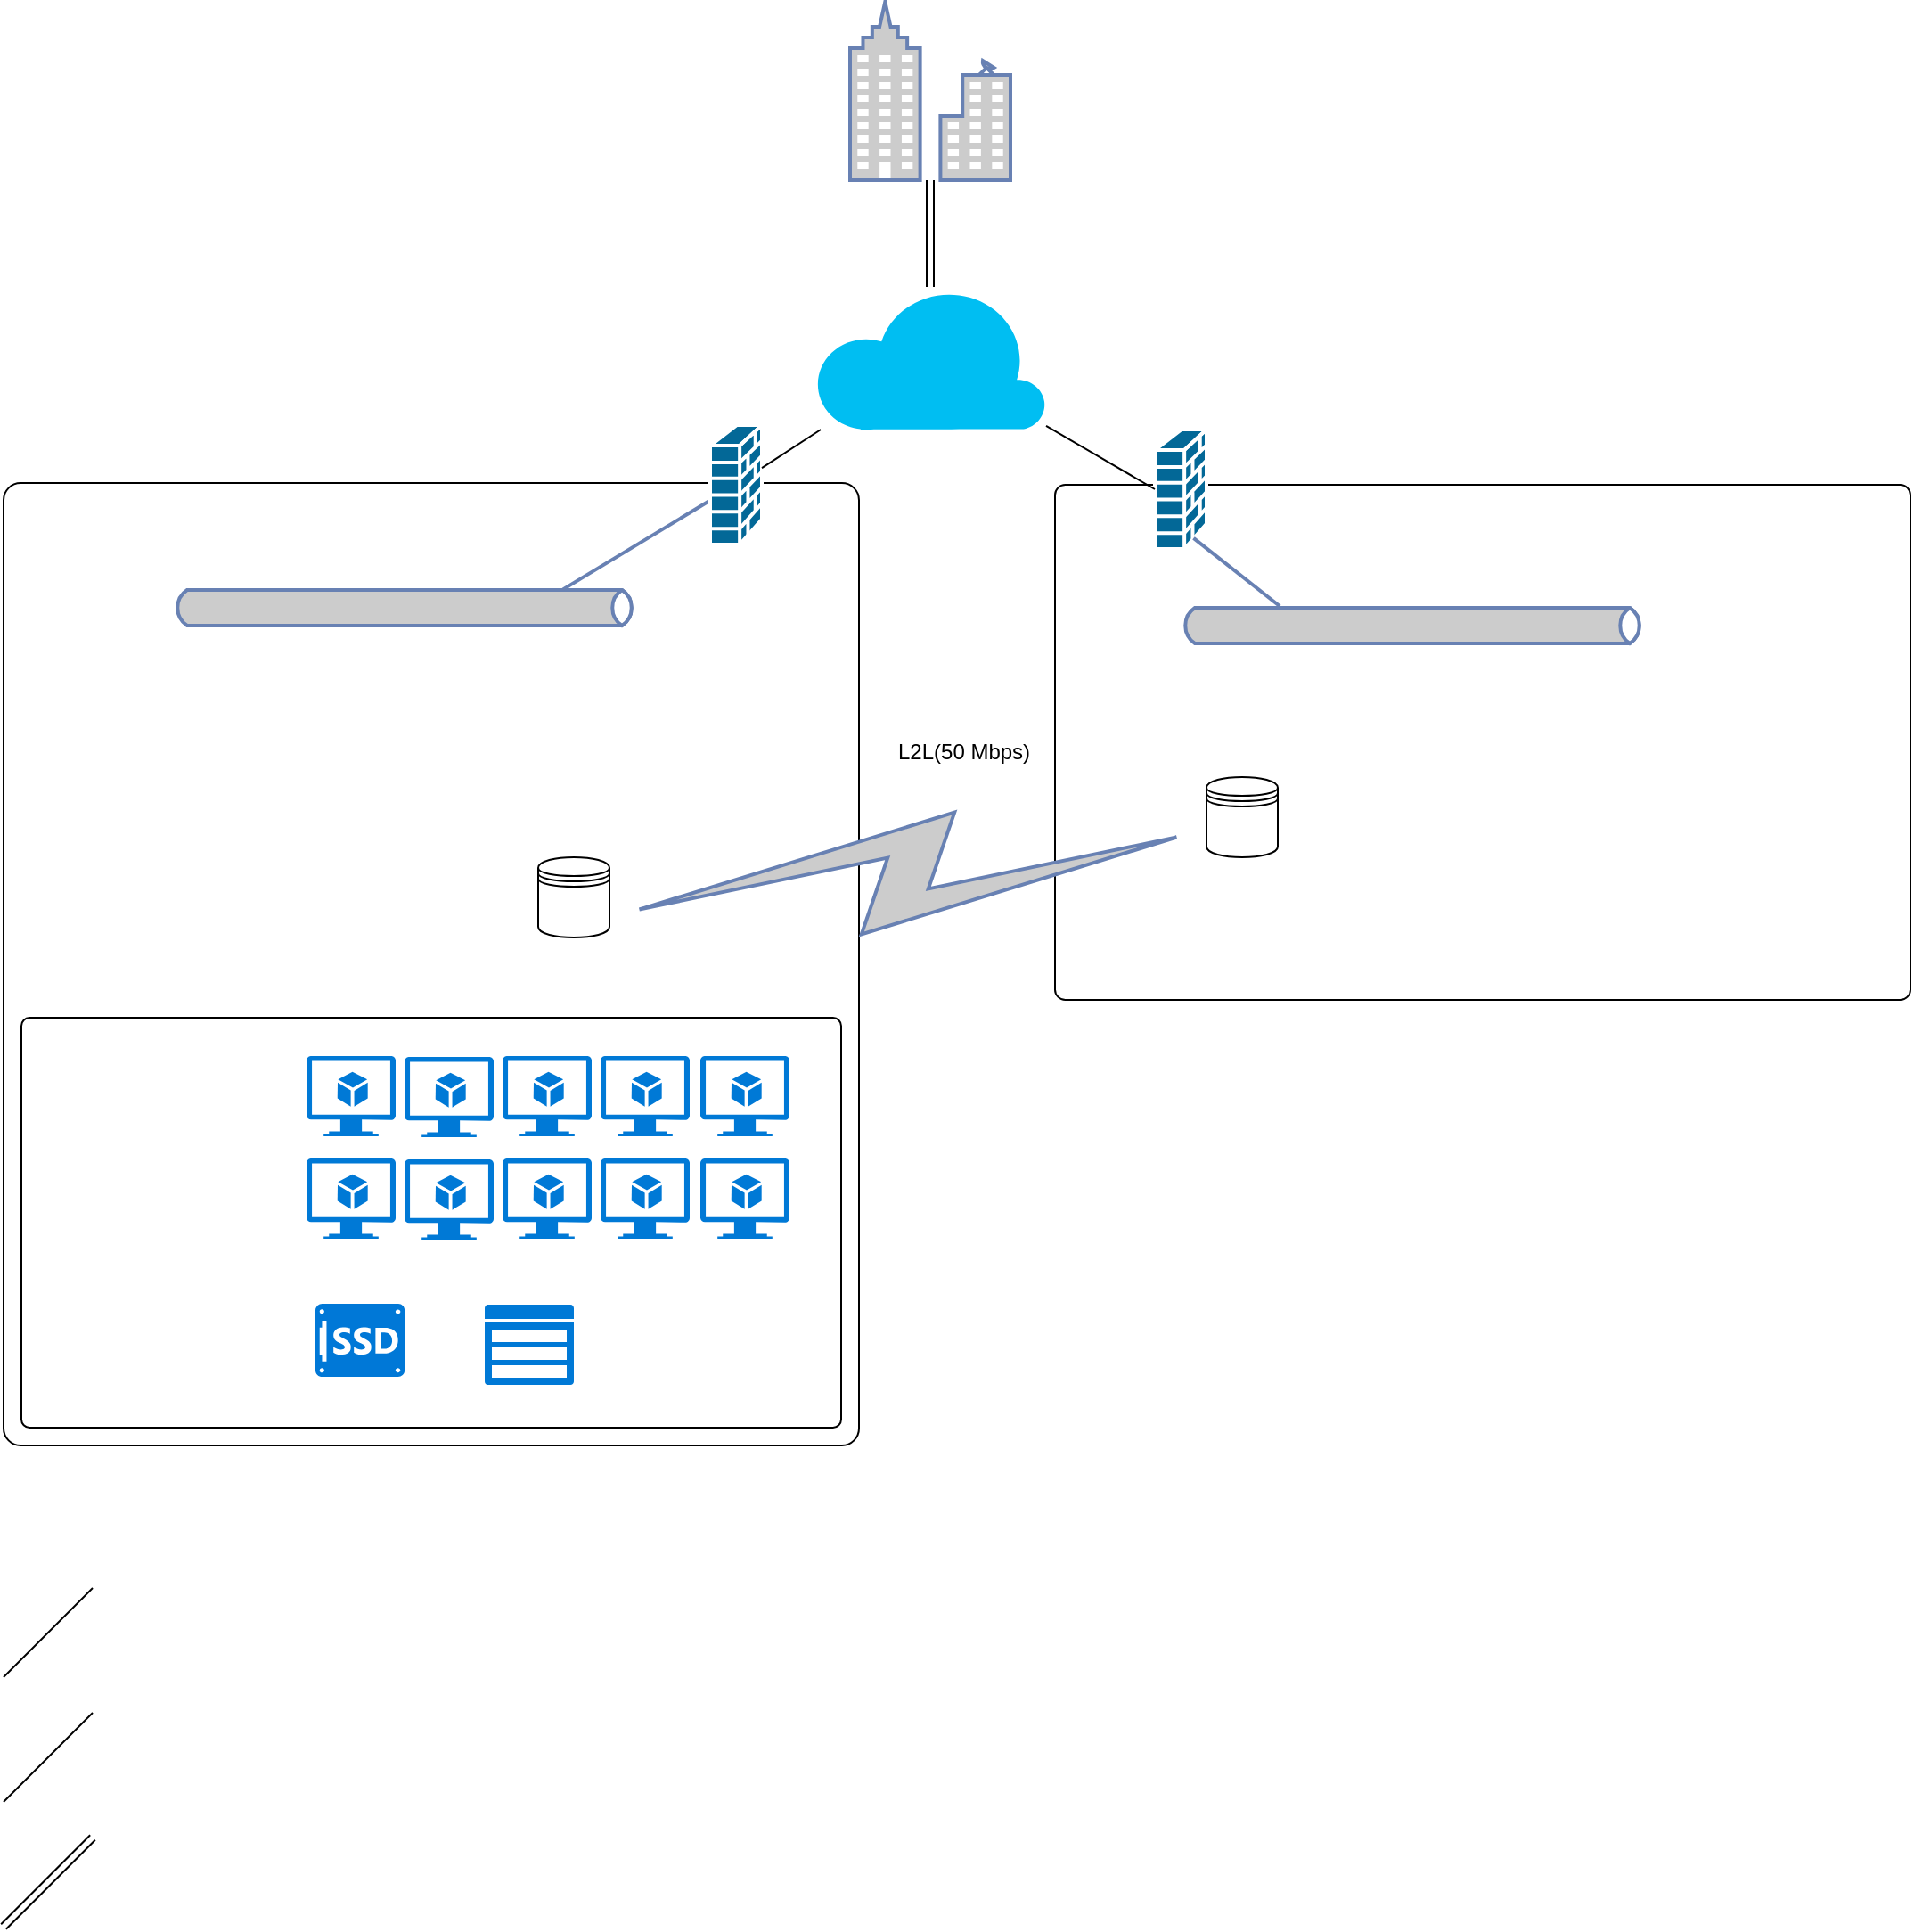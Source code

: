 <mxfile pages="1" version="11.2.4" type="github"><diagram id="WI9T0HZ2pTsCkuznbFz-" name="MOGIANA"><mxGraphModel dx="1202" dy="787" grid="1" gridSize="10" guides="1" tooltips="1" connect="1" arrows="1" fold="1" page="1" pageScale="1" pageWidth="1169" pageHeight="827" math="0" shadow="0"><root><mxCell id="0"/><mxCell id="1" parent="0"/><mxCell id="bstbNdY6UGY1_CyeWHY6-1" value="" style="verticalLabelPosition=bottom;html=1;verticalAlign=top;align=center;strokeColor=none;fillColor=#00BEF2;shape=mxgraph.azure.cloud;" vertex="1" parent="1"><mxGeometry x="505" y="170" width="130" height="80" as="geometry"/></mxCell><mxCell id="bstbNdY6UGY1_CyeWHY6-5" value="" style="rounded=1;whiteSpace=wrap;html=1;arcSize=2;" vertex="1" parent="1"><mxGeometry x="640" y="281" width="480" height="289" as="geometry"/></mxCell><mxCell id="bstbNdY6UGY1_CyeWHY6-6" value="" style="rounded=1;whiteSpace=wrap;html=1;arcSize=2;" vertex="1" parent="1"><mxGeometry x="50" y="280" width="480" height="540" as="geometry"/></mxCell><mxCell id="bstbNdY6UGY1_CyeWHY6-11" value="" style="rounded=1;whiteSpace=wrap;html=1;arcSize=2;" vertex="1" parent="1"><mxGeometry x="60" y="580" width="460" height="230" as="geometry"/></mxCell><mxCell id="bstbNdY6UGY1_CyeWHY6-13" value="" style="shape=datastore;whiteSpace=wrap;html=1;" vertex="1" parent="1"><mxGeometry x="350" y="490" width="40" height="45" as="geometry"/></mxCell><mxCell id="bstbNdY6UGY1_CyeWHY6-15" value="" style="shape=datastore;whiteSpace=wrap;html=1;" vertex="1" parent="1"><mxGeometry x="725" y="445" width="40" height="45" as="geometry"/></mxCell><mxCell id="bstbNdY6UGY1_CyeWHY6-18" value="" style="fontColor=#0066CC;verticalAlign=top;verticalLabelPosition=bottom;labelPosition=center;align=center;html=1;outlineConnect=0;fillColor=#CCCCCC;strokeColor=#6881B3;gradientColor=none;gradientDirection=north;strokeWidth=2;shape=mxgraph.networks.business_center;" vertex="1" parent="1"><mxGeometry x="525" y="10" width="90" height="100" as="geometry"/></mxCell><mxCell id="bstbNdY6UGY1_CyeWHY6-22" value="" style="html=1;outlineConnect=0;fillColor=#CCCCCC;strokeColor=#6881B3;gradientColor=none;gradientDirection=north;strokeWidth=2;shape=mxgraph.networks.comm_link_edge;html=1;entryX=1;entryY=0.7;entryDx=0;entryDy=0;exitX=0;exitY=0.7;exitDx=0;exitDy=0;" edge="1" parent="1" source="bstbNdY6UGY1_CyeWHY6-15" target="bstbNdY6UGY1_CyeWHY6-13"><mxGeometry width="100" height="100" relative="1" as="geometry"><mxPoint x="50" y="940" as="sourcePoint"/><mxPoint x="150" y="840" as="targetPoint"/><Array as="points"><mxPoint x="380" y="860"/></Array></mxGeometry></mxCell><mxCell id="bstbNdY6UGY1_CyeWHY6-23" value="" style="html=1;fillColor=#CCCCCC;strokeColor=#6881B3;gradientColor=none;gradientDirection=north;strokeWidth=2;shape=mxgraph.networks.bus;gradientColor=none;gradientDirection=north;fontColor=#ffffff;perimeter=backbonePerimeter;backboneSize=20;" vertex="1" parent="1"><mxGeometry x="145" y="340" width="260" height="20" as="geometry"/></mxCell><mxCell id="bstbNdY6UGY1_CyeWHY6-31" value="" style="strokeColor=#6881B3;edgeStyle=none;rounded=0;endArrow=none;html=1;strokeWidth=2;exitX=0.842;exitY=-0.015;exitDx=0;exitDy=0;exitPerimeter=0;" edge="1" target="bstbNdY6UGY1_CyeWHY6-33" parent="1" source="bstbNdY6UGY1_CyeWHY6-23"><mxGeometry relative="1" as="geometry"><mxPoint x="290" y="405" as="sourcePoint"/></mxGeometry></mxCell><mxCell id="bstbNdY6UGY1_CyeWHY6-33" value="" style="shape=mxgraph.cisco.security.firewall;html=1;pointerEvents=1;dashed=0;fillColor=#036897;strokeColor=#ffffff;strokeWidth=2;verticalLabelPosition=bottom;verticalAlign=top;align=center;outlineConnect=0;" vertex="1" parent="1"><mxGeometry x="446.5" y="247.5" width="29" height="67" as="geometry"/></mxCell><mxCell id="bstbNdY6UGY1_CyeWHY6-34" value="" style="shape=mxgraph.cisco.security.firewall;html=1;pointerEvents=1;dashed=0;fillColor=#036897;strokeColor=#ffffff;strokeWidth=2;verticalLabelPosition=bottom;verticalAlign=top;align=center;outlineConnect=0;" vertex="1" parent="1"><mxGeometry x="696" y="250" width="29" height="67" as="geometry"/></mxCell><mxCell id="bstbNdY6UGY1_CyeWHY6-35" value="" style="html=1;fillColor=#CCCCCC;strokeColor=#6881B3;gradientColor=none;gradientDirection=north;strokeWidth=2;shape=mxgraph.networks.bus;gradientColor=none;gradientDirection=north;fontColor=#ffffff;perimeter=backbonePerimeter;backboneSize=20;" vertex="1" parent="1"><mxGeometry x="710.5" y="350" width="260" height="20" as="geometry"/></mxCell><mxCell id="bstbNdY6UGY1_CyeWHY6-38" value="" style="strokeColor=#6881B3;edgeStyle=none;rounded=0;endArrow=none;html=1;strokeWidth=2;exitX=0.214;exitY=-0.044;exitDx=0;exitDy=0;exitPerimeter=0;entryX=0.75;entryY=0.91;entryDx=0;entryDy=0;entryPerimeter=0;" edge="1" parent="1" source="bstbNdY6UGY1_CyeWHY6-35" target="bstbNdY6UGY1_CyeWHY6-34"><mxGeometry relative="1" as="geometry"><mxPoint x="300" y="415" as="sourcePoint"/><mxPoint x="300" y="368.647" as="targetPoint"/><Array as="points"/></mxGeometry></mxCell><mxCell id="bstbNdY6UGY1_CyeWHY6-52" value="L2L(50 Mbps)" style="text;html=1;" vertex="1" parent="1"><mxGeometry x="550" y="416.5" width="90" height="40" as="geometry"/></mxCell><mxCell id="bstbNdY6UGY1_CyeWHY6-58" value="" style="shadow=0;dashed=0;html=1;strokeColor=none;fillColor=#0079D6;labelPosition=center;verticalLabelPosition=bottom;verticalAlign=top;align=center;shape=mxgraph.azure.virtual_machine_feature;pointerEvents=1;" vertex="1" parent="1"><mxGeometry x="275" y="659.5" width="50" height="45" as="geometry"/></mxCell><mxCell id="bstbNdY6UGY1_CyeWHY6-59" value="" style="shadow=0;dashed=0;html=1;strokeColor=none;fillColor=#0079D6;labelPosition=center;verticalLabelPosition=bottom;verticalAlign=top;align=center;shape=mxgraph.azure.virtual_machine_feature;pointerEvents=1;" vertex="1" parent="1"><mxGeometry x="275" y="602" width="50" height="45" as="geometry"/></mxCell><mxCell id="bstbNdY6UGY1_CyeWHY6-60" value="" style="shadow=0;dashed=0;html=1;strokeColor=none;fillColor=#0079D6;labelPosition=center;verticalLabelPosition=bottom;verticalAlign=top;align=center;shape=mxgraph.azure.virtual_machine_feature;pointerEvents=1;" vertex="1" parent="1"><mxGeometry x="330" y="659" width="50" height="45" as="geometry"/></mxCell><mxCell id="bstbNdY6UGY1_CyeWHY6-61" value="" style="shadow=0;dashed=0;html=1;strokeColor=none;fillColor=#0079D6;labelPosition=center;verticalLabelPosition=bottom;verticalAlign=top;align=center;shape=mxgraph.azure.virtual_machine_feature;pointerEvents=1;" vertex="1" parent="1"><mxGeometry x="330" y="601.5" width="50" height="45" as="geometry"/></mxCell><mxCell id="bstbNdY6UGY1_CyeWHY6-62" value="" style="shadow=0;dashed=0;html=1;strokeColor=none;fillColor=#0079D6;labelPosition=center;verticalLabelPosition=bottom;verticalAlign=top;align=center;shape=mxgraph.azure.virtual_machine_feature;pointerEvents=1;" vertex="1" parent="1"><mxGeometry x="385" y="659" width="50" height="45" as="geometry"/></mxCell><mxCell id="bstbNdY6UGY1_CyeWHY6-63" value="" style="shadow=0;dashed=0;html=1;strokeColor=none;fillColor=#0079D6;labelPosition=center;verticalLabelPosition=bottom;verticalAlign=top;align=center;shape=mxgraph.azure.virtual_machine_feature;pointerEvents=1;" vertex="1" parent="1"><mxGeometry x="385" y="601.5" width="50" height="45" as="geometry"/></mxCell><mxCell id="bstbNdY6UGY1_CyeWHY6-64" value="" style="shadow=0;dashed=0;html=1;strokeColor=none;fillColor=#0079D6;labelPosition=center;verticalLabelPosition=bottom;verticalAlign=top;align=center;shape=mxgraph.azure.virtual_machine_feature;pointerEvents=1;" vertex="1" parent="1"><mxGeometry x="441" y="659" width="50" height="45" as="geometry"/></mxCell><mxCell id="bstbNdY6UGY1_CyeWHY6-65" value="" style="shadow=0;dashed=0;html=1;strokeColor=none;fillColor=#0079D6;labelPosition=center;verticalLabelPosition=bottom;verticalAlign=top;align=center;shape=mxgraph.azure.virtual_machine_feature;pointerEvents=1;" vertex="1" parent="1"><mxGeometry x="441" y="601.5" width="50" height="45" as="geometry"/></mxCell><mxCell id="bstbNdY6UGY1_CyeWHY6-70" value="" style="shadow=0;dashed=0;html=1;strokeColor=none;fillColor=#0079D6;labelPosition=center;verticalLabelPosition=bottom;verticalAlign=top;align=center;shape=mxgraph.azure.virtual_machine_feature;pointerEvents=1;" vertex="1" parent="1"><mxGeometry x="220" y="659" width="50" height="45" as="geometry"/></mxCell><mxCell id="bstbNdY6UGY1_CyeWHY6-71" value="" style="shadow=0;dashed=0;html=1;strokeColor=none;fillColor=#0079D6;labelPosition=center;verticalLabelPosition=bottom;verticalAlign=top;align=center;shape=mxgraph.azure.virtual_machine_feature;pointerEvents=1;" vertex="1" parent="1"><mxGeometry x="220" y="601.5" width="50" height="45" as="geometry"/></mxCell><mxCell id="bstbNdY6UGY1_CyeWHY6-73" value="" style="pointerEvents=1;shadow=0;dashed=0;html=1;strokeColor=none;labelPosition=center;verticalLabelPosition=bottom;verticalAlign=top;align=center;shape=mxgraph.mscae.opsmanager.ssd;fillColor=#0078D7;" vertex="1" parent="1"><mxGeometry x="225" y="740.5" width="50" height="41" as="geometry"/></mxCell><mxCell id="bstbNdY6UGY1_CyeWHY6-74" value="" style="shadow=0;dashed=0;html=1;strokeColor=none;labelPosition=center;verticalLabelPosition=bottom;verticalAlign=top;align=center;shape=mxgraph.mscae.cloud.storage_cs;fillColor=#0079D6;pointerEvents=1;" vertex="1" parent="1"><mxGeometry x="320" y="741" width="50" height="45" as="geometry"/></mxCell><mxCell id="bstbNdY6UGY1_CyeWHY6-75" value="" style="endArrow=none;html=1;" edge="1" parent="1"><mxGeometry width="50" height="50" relative="1" as="geometry"><mxPoint x="50" y="950" as="sourcePoint"/><mxPoint x="100" y="900" as="targetPoint"/></mxGeometry></mxCell><mxCell id="bstbNdY6UGY1_CyeWHY6-76" value="" style="endArrow=none;html=1;" edge="1" parent="1" source="bstbNdY6UGY1_CyeWHY6-33" target="bstbNdY6UGY1_CyeWHY6-1"><mxGeometry width="50" height="50" relative="1" as="geometry"><mxPoint x="420" y="240" as="sourcePoint"/><mxPoint x="470" y="190" as="targetPoint"/></mxGeometry></mxCell><mxCell id="bstbNdY6UGY1_CyeWHY6-77" value="" style="endArrow=none;html=1;entryX=0;entryY=0.5;entryDx=0;entryDy=0;entryPerimeter=0;" edge="1" parent="1" source="bstbNdY6UGY1_CyeWHY6-1" target="bstbNdY6UGY1_CyeWHY6-34"><mxGeometry width="50" height="50" relative="1" as="geometry"><mxPoint x="710" y="230" as="sourcePoint"/><mxPoint x="760" y="180" as="targetPoint"/></mxGeometry></mxCell><mxCell id="bstbNdY6UGY1_CyeWHY6-78" value="" style="endArrow=none;html=1;" edge="1" parent="1"><mxGeometry width="50" height="50" relative="1" as="geometry"><mxPoint x="50" y="1020" as="sourcePoint"/><mxPoint x="100" y="970" as="targetPoint"/></mxGeometry></mxCell><mxCell id="bstbNdY6UGY1_CyeWHY6-79" value="" style="shape=link;html=1;" edge="1" parent="1"><mxGeometry width="50" height="50" relative="1" as="geometry"><mxPoint x="50" y="1090" as="sourcePoint"/><mxPoint x="100" y="1040" as="targetPoint"/></mxGeometry></mxCell><mxCell id="bstbNdY6UGY1_CyeWHY6-80" value="" style="shape=link;html=1;" edge="1" parent="1" source="bstbNdY6UGY1_CyeWHY6-1" target="bstbNdY6UGY1_CyeWHY6-18"><mxGeometry width="50" height="50" relative="1" as="geometry"><mxPoint x="420" y="150" as="sourcePoint"/><mxPoint x="470" y="100" as="targetPoint"/></mxGeometry></mxCell></root></mxGraphModel></diagram></mxfile>